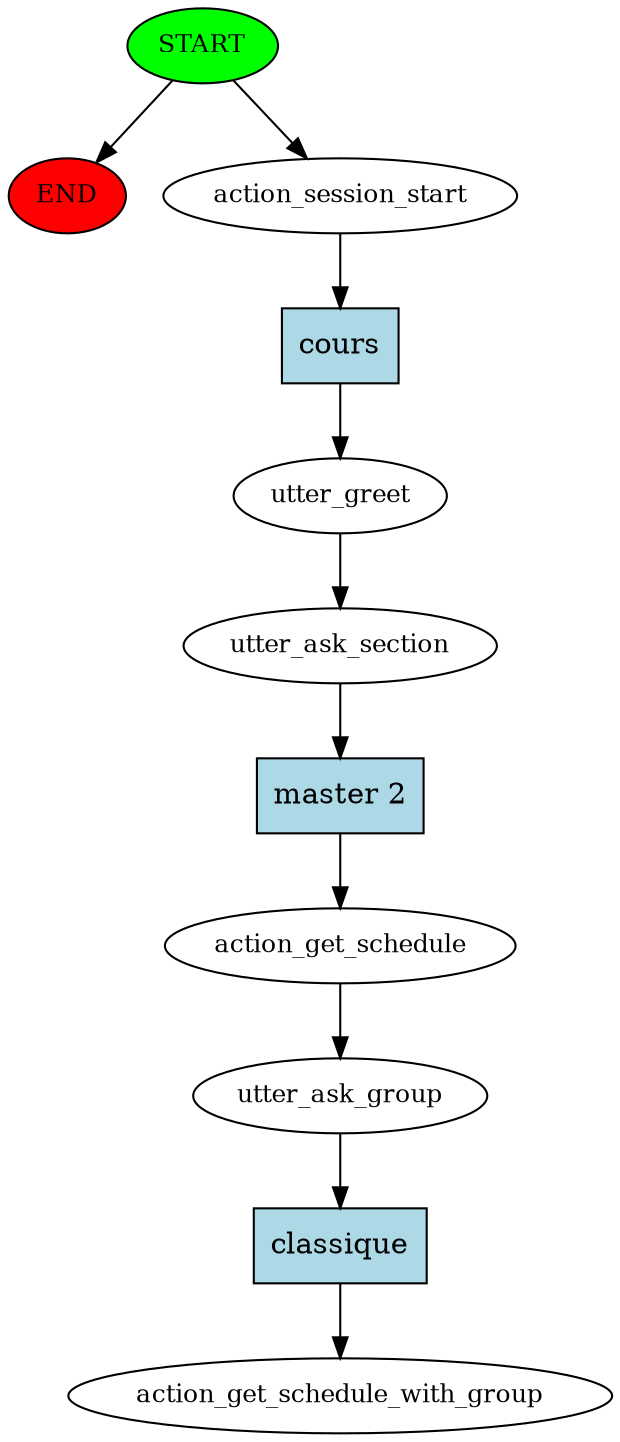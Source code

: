 digraph  {
0 [class="start active", fillcolor=green, fontsize=12, label=START, style=filled];
"-1" [class=end, fillcolor=red, fontsize=12, label=END, style=filled];
1 [class=active, fontsize=12, label=action_session_start];
2 [class=active, fontsize=12, label=utter_greet];
3 [class=active, fontsize=12, label=utter_ask_section];
4 [class=active, fontsize=12, label=action_get_schedule];
5 [class=active, fontsize=12, label=utter_ask_group];
6 [class="dashed active", fontsize=12, label=action_get_schedule_with_group];
7 [class="intent active", fillcolor=lightblue, label=cours, shape=rect, style=filled];
8 [class="intent active", fillcolor=lightblue, label="master 2", shape=rect, style=filled];
9 [class="intent active", fillcolor=lightblue, label=classique, shape=rect, style=filled];
0 -> "-1"  [class="", key=NONE, label=""];
0 -> 1  [class=active, key=NONE, label=""];
1 -> 7  [class=active, key=0];
2 -> 3  [class=active, key=NONE, label=""];
3 -> 8  [class=active, key=0];
4 -> 5  [class=active, key=NONE, label=""];
5 -> 9  [class=active, key=0];
7 -> 2  [class=active, key=0];
8 -> 4  [class=active, key=0];
9 -> 6  [class=active, key=0];
}
